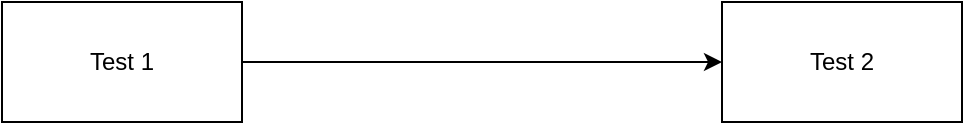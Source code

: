<mxfile version="23.0.2" type="github">
  <diagram name="Page-1" id="rXWk0FJH1IlYkPrvDSzs">
    <mxGraphModel dx="2074" dy="782" grid="1" gridSize="10" guides="1" tooltips="1" connect="1" arrows="1" fold="1" page="1" pageScale="1" pageWidth="827" pageHeight="1169" math="0" shadow="0">
      <root>
        <mxCell id="0" />
        <mxCell id="1" parent="0" />
        <mxCell id="w3ZeqWwBDQCdsYUbvd-t-2" style="edgeStyle=orthogonalEdgeStyle;rounded=0;orthogonalLoop=1;jettySize=auto;html=1;" edge="1" parent="1" source="w3ZeqWwBDQCdsYUbvd-t-1">
          <mxGeometry relative="1" as="geometry">
            <mxPoint x="510" y="230" as="targetPoint" />
          </mxGeometry>
        </mxCell>
        <mxCell id="w3ZeqWwBDQCdsYUbvd-t-1" value="&lt;div&gt;Test 1&lt;/div&gt;" style="rounded=0;whiteSpace=wrap;html=1;" vertex="1" parent="1">
          <mxGeometry x="150" y="200" width="120" height="60" as="geometry" />
        </mxCell>
        <mxCell id="w3ZeqWwBDQCdsYUbvd-t-3" value="Test 2" style="rounded=0;whiteSpace=wrap;html=1;" vertex="1" parent="1">
          <mxGeometry x="510" y="200" width="120" height="60" as="geometry" />
        </mxCell>
      </root>
    </mxGraphModel>
  </diagram>
</mxfile>
